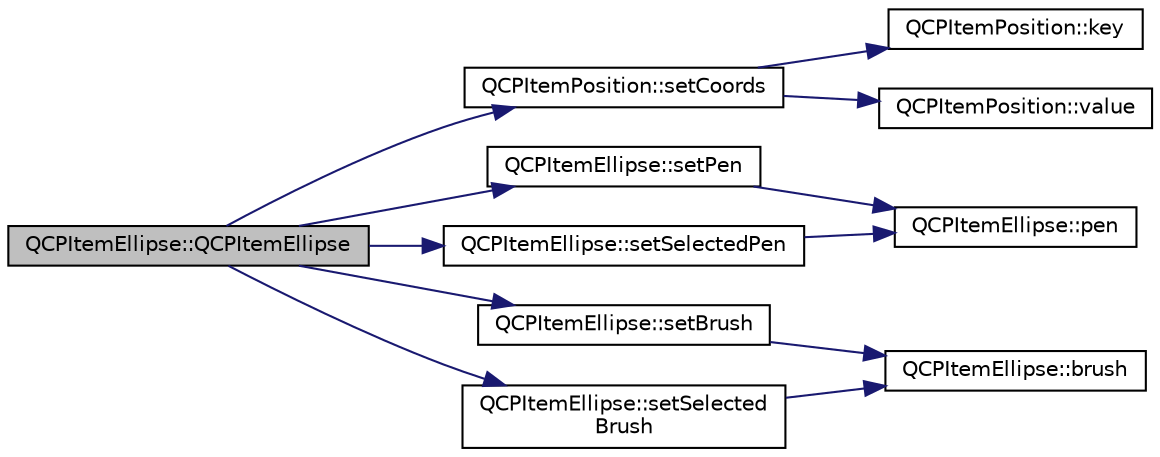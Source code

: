 digraph "QCPItemEllipse::QCPItemEllipse"
{
  edge [fontname="Helvetica",fontsize="10",labelfontname="Helvetica",labelfontsize="10"];
  node [fontname="Helvetica",fontsize="10",shape=record];
  rankdir="LR";
  Node0 [label="QCPItemEllipse::QCPItemEllipse",height=0.2,width=0.4,color="black", fillcolor="grey75", style="filled", fontcolor="black"];
  Node0 -> Node1 [color="midnightblue",fontsize="10",style="solid",fontname="Helvetica"];
  Node1 [label="QCPItemPosition::setCoords",height=0.2,width=0.4,color="black", fillcolor="white", style="filled",URL="$d1/dad/class_q_c_p_item_position.html#aa988ba4e87ab684c9021017dcaba945f"];
  Node1 -> Node2 [color="midnightblue",fontsize="10",style="solid",fontname="Helvetica"];
  Node2 [label="QCPItemPosition::key",height=0.2,width=0.4,color="black", fillcolor="white", style="filled",URL="$d1/dad/class_q_c_p_item_position.html#a6fc519f1b73722a8d0cff7d4d647407e"];
  Node1 -> Node3 [color="midnightblue",fontsize="10",style="solid",fontname="Helvetica"];
  Node3 [label="QCPItemPosition::value",height=0.2,width=0.4,color="black", fillcolor="white", style="filled",URL="$d1/dad/class_q_c_p_item_position.html#acfcf86f840a7366a4299bff593d5d636"];
  Node0 -> Node4 [color="midnightblue",fontsize="10",style="solid",fontname="Helvetica"];
  Node4 [label="QCPItemEllipse::setPen",height=0.2,width=0.4,color="black", fillcolor="white", style="filled",URL="$da/d8f/class_q_c_p_item_ellipse.html#adb81a663ed2420fcfa011e49f678d1a6"];
  Node4 -> Node5 [color="midnightblue",fontsize="10",style="solid",fontname="Helvetica"];
  Node5 [label="QCPItemEllipse::pen",height=0.2,width=0.4,color="black", fillcolor="white", style="filled",URL="$da/d8f/class_q_c_p_item_ellipse.html#a8288f7ce760fc795f5ce4e61136bda19"];
  Node0 -> Node6 [color="midnightblue",fontsize="10",style="solid",fontname="Helvetica"];
  Node6 [label="QCPItemEllipse::setSelectedPen",height=0.2,width=0.4,color="black", fillcolor="white", style="filled",URL="$da/d8f/class_q_c_p_item_ellipse.html#a6c542fba1dc918041c583f58a50dde99"];
  Node6 -> Node5 [color="midnightblue",fontsize="10",style="solid",fontname="Helvetica"];
  Node0 -> Node7 [color="midnightblue",fontsize="10",style="solid",fontname="Helvetica"];
  Node7 [label="QCPItemEllipse::setBrush",height=0.2,width=0.4,color="black", fillcolor="white", style="filled",URL="$da/d8f/class_q_c_p_item_ellipse.html#a49fc74e6965834e873d027d026def798"];
  Node7 -> Node8 [color="midnightblue",fontsize="10",style="solid",fontname="Helvetica"];
  Node8 [label="QCPItemEllipse::brush",height=0.2,width=0.4,color="black", fillcolor="white", style="filled",URL="$da/d8f/class_q_c_p_item_ellipse.html#aacf45d032f204d0df3dd0bfdf1172cd3"];
  Node0 -> Node9 [color="midnightblue",fontsize="10",style="solid",fontname="Helvetica"];
  Node9 [label="QCPItemEllipse::setSelected\lBrush",height=0.2,width=0.4,color="black", fillcolor="white", style="filled",URL="$da/d8f/class_q_c_p_item_ellipse.html#a9693501cfaa43a099655c75bed0dab3f"];
  Node9 -> Node8 [color="midnightblue",fontsize="10",style="solid",fontname="Helvetica"];
}
